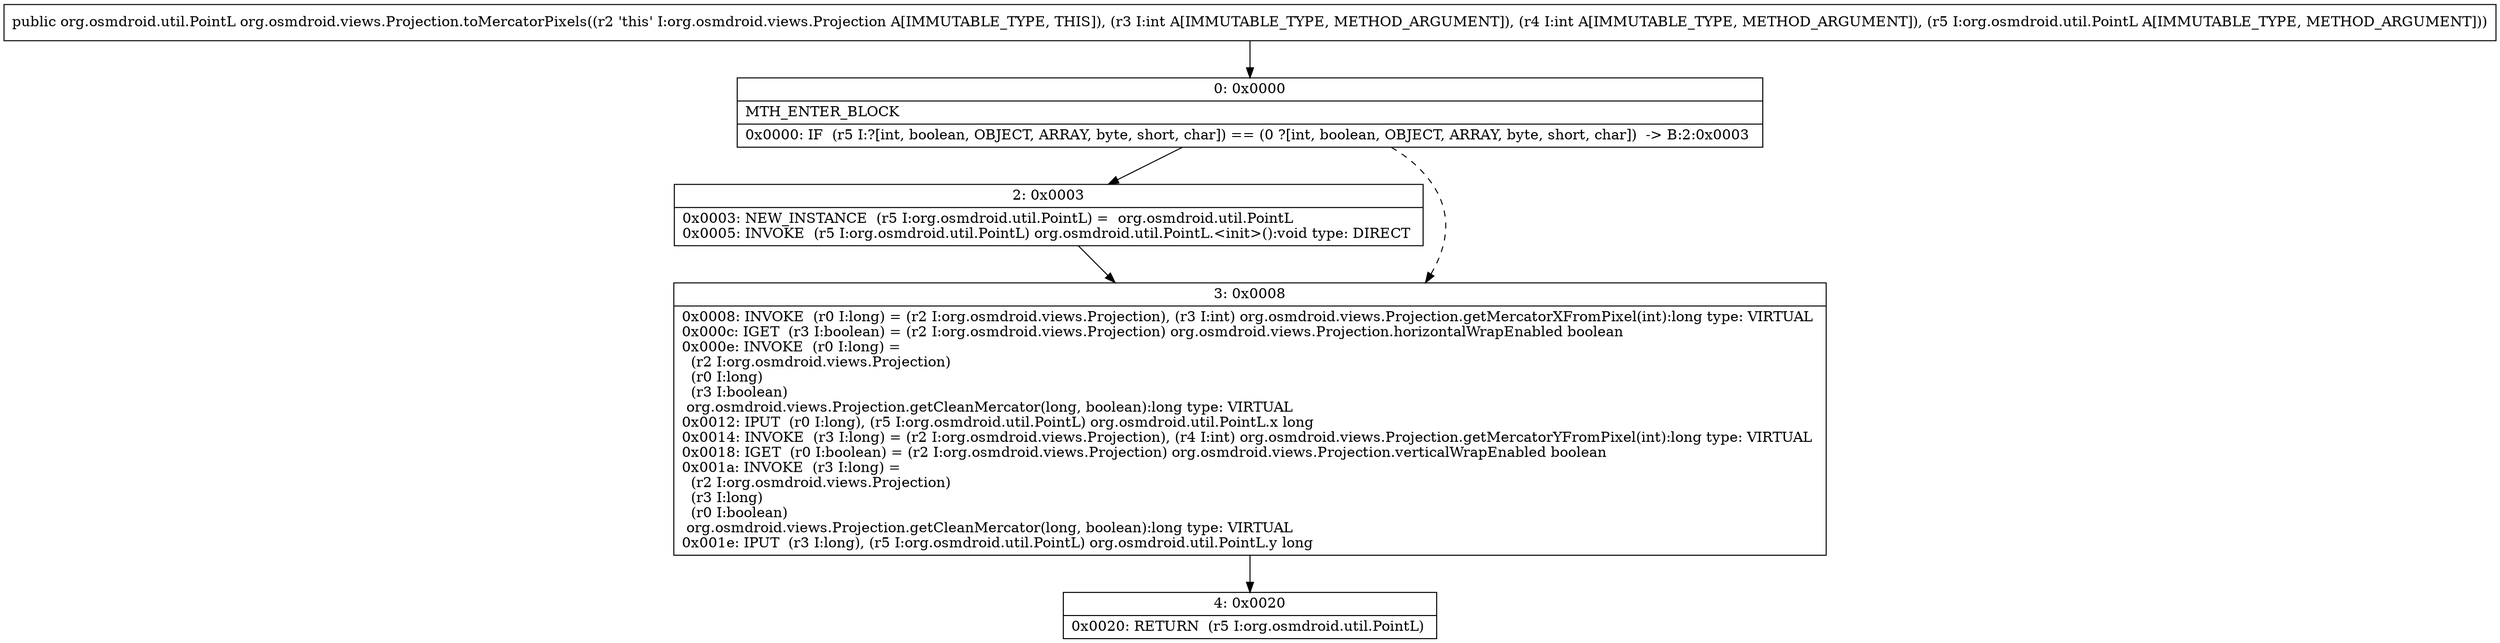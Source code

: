 digraph "CFG fororg.osmdroid.views.Projection.toMercatorPixels(IILorg\/osmdroid\/util\/PointL;)Lorg\/osmdroid\/util\/PointL;" {
Node_0 [shape=record,label="{0\:\ 0x0000|MTH_ENTER_BLOCK\l|0x0000: IF  (r5 I:?[int, boolean, OBJECT, ARRAY, byte, short, char]) == (0 ?[int, boolean, OBJECT, ARRAY, byte, short, char])  \-\> B:2:0x0003 \l}"];
Node_2 [shape=record,label="{2\:\ 0x0003|0x0003: NEW_INSTANCE  (r5 I:org.osmdroid.util.PointL) =  org.osmdroid.util.PointL \l0x0005: INVOKE  (r5 I:org.osmdroid.util.PointL) org.osmdroid.util.PointL.\<init\>():void type: DIRECT \l}"];
Node_3 [shape=record,label="{3\:\ 0x0008|0x0008: INVOKE  (r0 I:long) = (r2 I:org.osmdroid.views.Projection), (r3 I:int) org.osmdroid.views.Projection.getMercatorXFromPixel(int):long type: VIRTUAL \l0x000c: IGET  (r3 I:boolean) = (r2 I:org.osmdroid.views.Projection) org.osmdroid.views.Projection.horizontalWrapEnabled boolean \l0x000e: INVOKE  (r0 I:long) = \l  (r2 I:org.osmdroid.views.Projection)\l  (r0 I:long)\l  (r3 I:boolean)\l org.osmdroid.views.Projection.getCleanMercator(long, boolean):long type: VIRTUAL \l0x0012: IPUT  (r0 I:long), (r5 I:org.osmdroid.util.PointL) org.osmdroid.util.PointL.x long \l0x0014: INVOKE  (r3 I:long) = (r2 I:org.osmdroid.views.Projection), (r4 I:int) org.osmdroid.views.Projection.getMercatorYFromPixel(int):long type: VIRTUAL \l0x0018: IGET  (r0 I:boolean) = (r2 I:org.osmdroid.views.Projection) org.osmdroid.views.Projection.verticalWrapEnabled boolean \l0x001a: INVOKE  (r3 I:long) = \l  (r2 I:org.osmdroid.views.Projection)\l  (r3 I:long)\l  (r0 I:boolean)\l org.osmdroid.views.Projection.getCleanMercator(long, boolean):long type: VIRTUAL \l0x001e: IPUT  (r3 I:long), (r5 I:org.osmdroid.util.PointL) org.osmdroid.util.PointL.y long \l}"];
Node_4 [shape=record,label="{4\:\ 0x0020|0x0020: RETURN  (r5 I:org.osmdroid.util.PointL) \l}"];
MethodNode[shape=record,label="{public org.osmdroid.util.PointL org.osmdroid.views.Projection.toMercatorPixels((r2 'this' I:org.osmdroid.views.Projection A[IMMUTABLE_TYPE, THIS]), (r3 I:int A[IMMUTABLE_TYPE, METHOD_ARGUMENT]), (r4 I:int A[IMMUTABLE_TYPE, METHOD_ARGUMENT]), (r5 I:org.osmdroid.util.PointL A[IMMUTABLE_TYPE, METHOD_ARGUMENT])) }"];
MethodNode -> Node_0;
Node_0 -> Node_2;
Node_0 -> Node_3[style=dashed];
Node_2 -> Node_3;
Node_3 -> Node_4;
}

